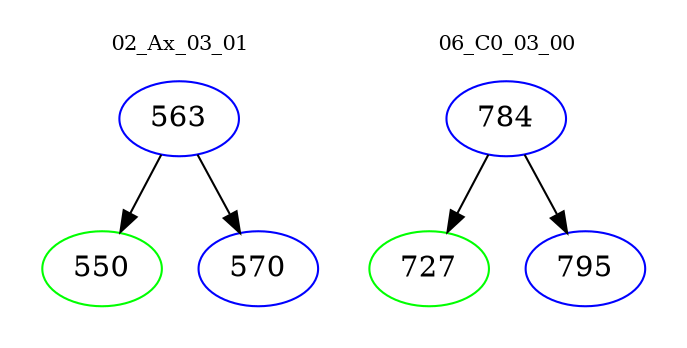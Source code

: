 digraph{
subgraph cluster_0 {
color = white
label = "02_Ax_03_01";
fontsize=10;
T0_563 [label="563", color="blue"]
T0_563 -> T0_550 [color="black"]
T0_550 [label="550", color="green"]
T0_563 -> T0_570 [color="black"]
T0_570 [label="570", color="blue"]
}
subgraph cluster_1 {
color = white
label = "06_C0_03_00";
fontsize=10;
T1_784 [label="784", color="blue"]
T1_784 -> T1_727 [color="black"]
T1_727 [label="727", color="green"]
T1_784 -> T1_795 [color="black"]
T1_795 [label="795", color="blue"]
}
}
